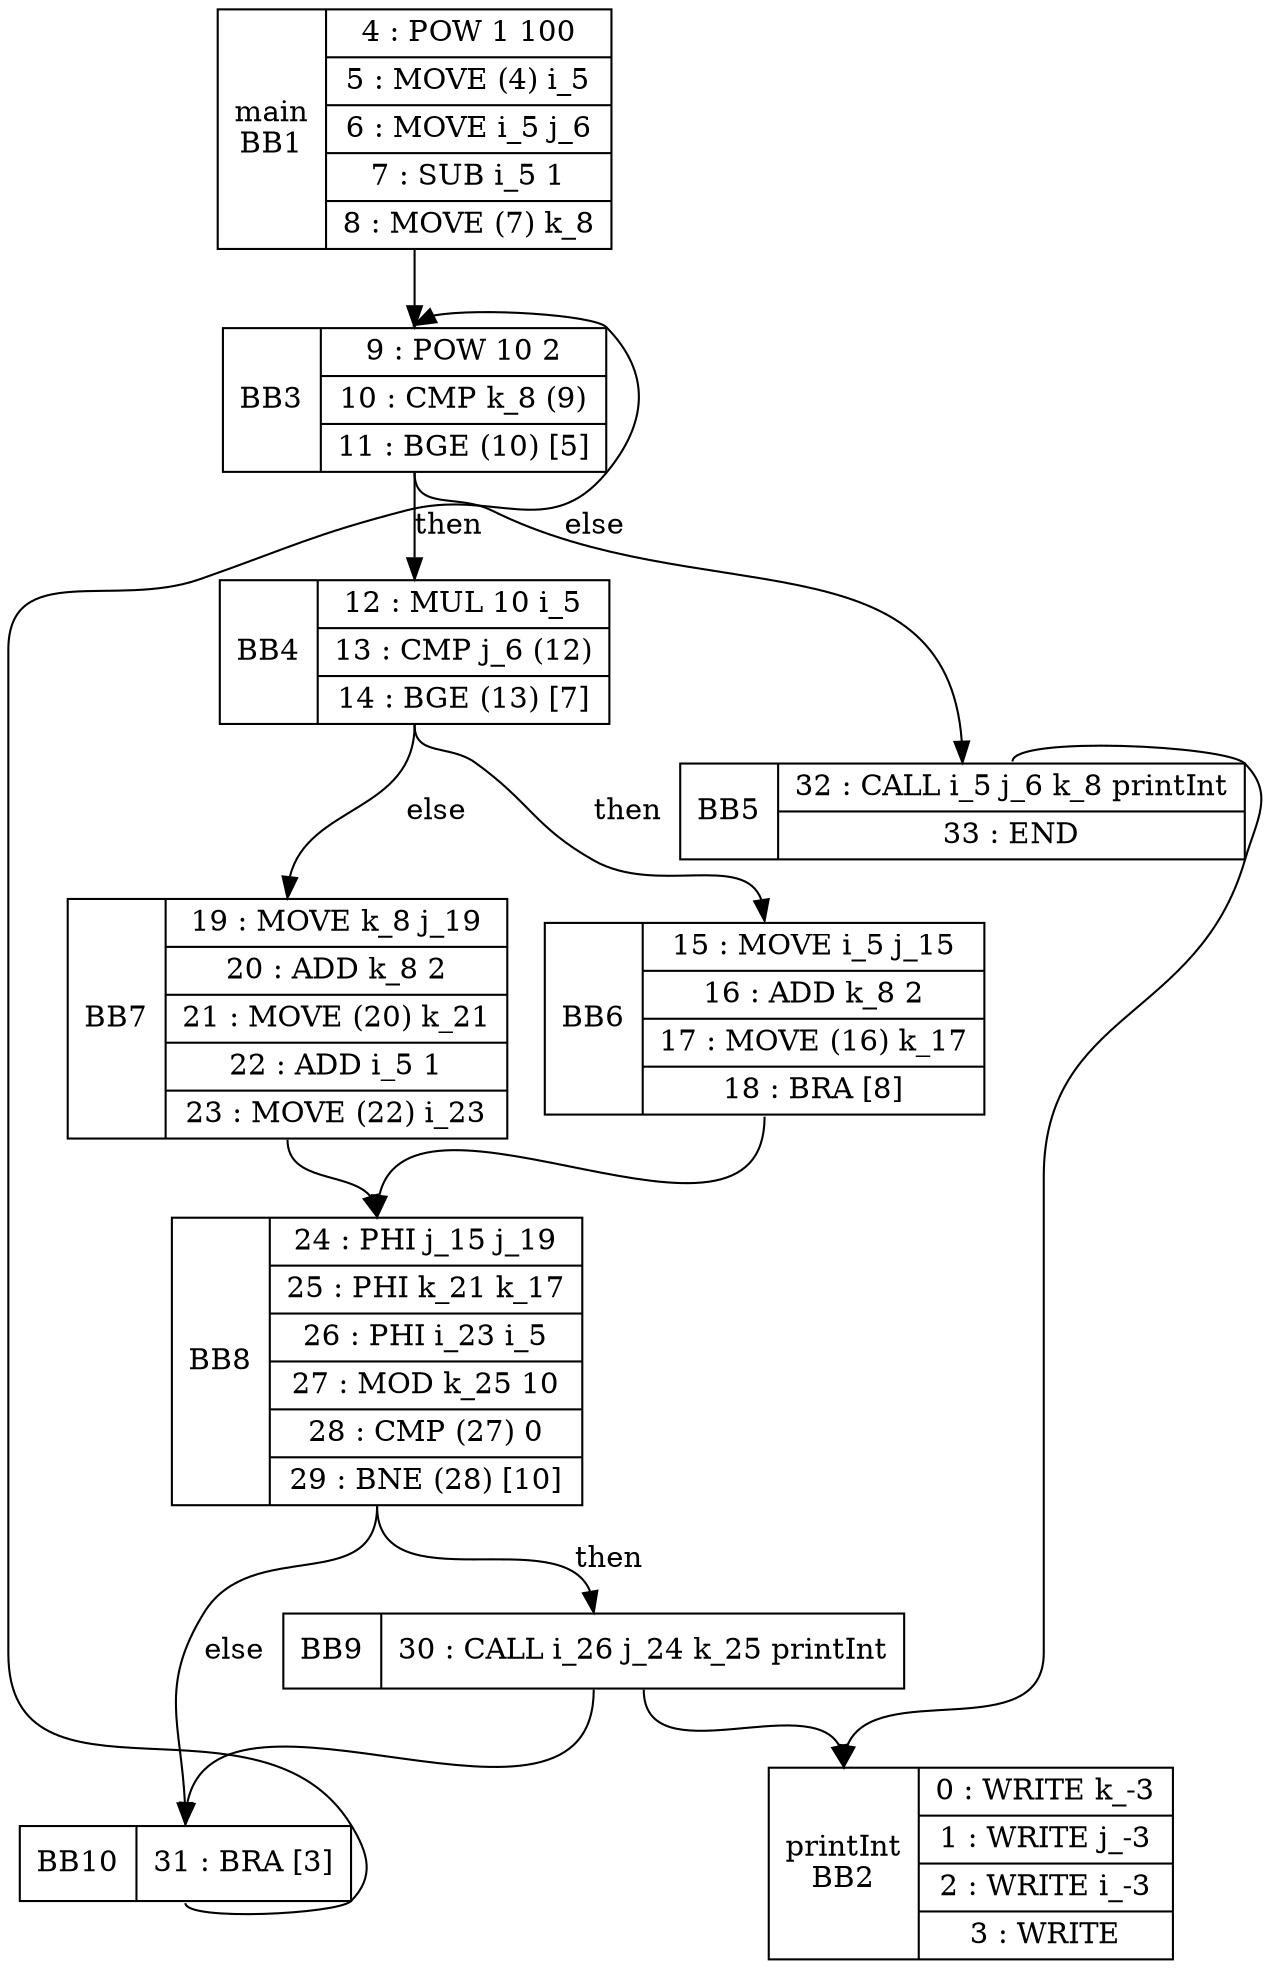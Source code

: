 digraph G { 
BB2[shape=record, label="<b>printInt\nBB2|{0 : WRITE k_-3 |1 : WRITE j_-3 |2 : WRITE i_-3 |3 : WRITE }"];
BB3[shape=record, label="<b>BB3|{9 : POW 10 2 |10 : CMP k_8 (9) |11 : BGE (10) [5] }"];
BB3:s -> BB4:n [label="then"];
BB3:s -> BB5:n [label="else"];
BB5[shape=record, label="<b>BB5|{<cprintInt32>32 : CALL i_5 j_6 k_8 printInt|33 : END }"];
BB5:cprintInt32 -> BB2:b [];
BB8[shape=record, label="<b>BB8|{24 : PHI j_15 j_19 |25 : PHI k_21 k_17 |26 : PHI i_23 i_5 |27 : MOD k_25 10 |28 : CMP (27) 0 |29 : BNE (28) [10] }"];
BB8:s -> BB9:n [label="then"];
BB8:s -> BB10:n [label="else"];
BB10[shape=record, label="<b>BB10|{31 : BRA [3] }"];
BB10:s -> BB3:n [label=""];
BB4[shape=record, label="<b>BB4|{12 : MUL 10 i_5 |13 : CMP j_6 (12) |14 : BGE (13) [7] }"];
BB4:s -> BB6:n [label="then"];
BB4:s -> BB7:n [label="else"];
BB6[shape=record, label="<b>BB6|{15 : MOVE i_5 j_15 |16 : ADD k_8 2 |17 : MOVE (16) k_17 |18 : BRA [8] }"];
BB6:s -> BB8:n [label=""];
BB1[shape=record, label="<b>main\nBB1|{4 : POW 1 100 |5 : MOVE (4) i_5 |6 : MOVE i_5 j_6 |7 : SUB i_5 1 |8 : MOVE (7) k_8 }"];
BB1:s -> BB3:n [label=""];
BB9[shape=record, label="<b>BB9|{<cprintInt30>30 : CALL i_26 j_24 k_25 printInt}"];
BB9:cprintInt30 -> BB2:b [];
BB9:s -> BB10:n [label=""];
BB7[shape=record, label="<b>BB7|{19 : MOVE k_8 j_19 |20 : ADD k_8 2 |21 : MOVE (20) k_21 |22 : ADD i_5 1 |23 : MOVE (22) i_23 }"];
BB7:s -> BB8:n [label=""];
}
